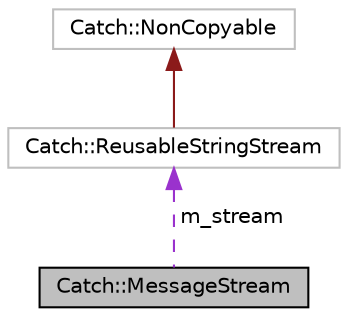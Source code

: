 digraph "Catch::MessageStream"
{
 // LATEX_PDF_SIZE
  edge [fontname="Helvetica",fontsize="10",labelfontname="Helvetica",labelfontsize="10"];
  node [fontname="Helvetica",fontsize="10",shape=record];
  Node1 [label="Catch::MessageStream",height=0.2,width=0.4,color="black", fillcolor="grey75", style="filled", fontcolor="black",tooltip=" "];
  Node2 -> Node1 [dir="back",color="darkorchid3",fontsize="10",style="dashed",label=" m_stream" ];
  Node2 [label="Catch::ReusableStringStream",height=0.2,width=0.4,color="grey75", fillcolor="white", style="filled",URL="$classCatch_1_1ReusableStringStream.html",tooltip=" "];
  Node3 -> Node2 [dir="back",color="firebrick4",fontsize="10",style="solid"];
  Node3 [label="Catch::NonCopyable",height=0.2,width=0.4,color="grey75", fillcolor="white", style="filled",URL="$classCatch_1_1NonCopyable.html",tooltip=" "];
}

